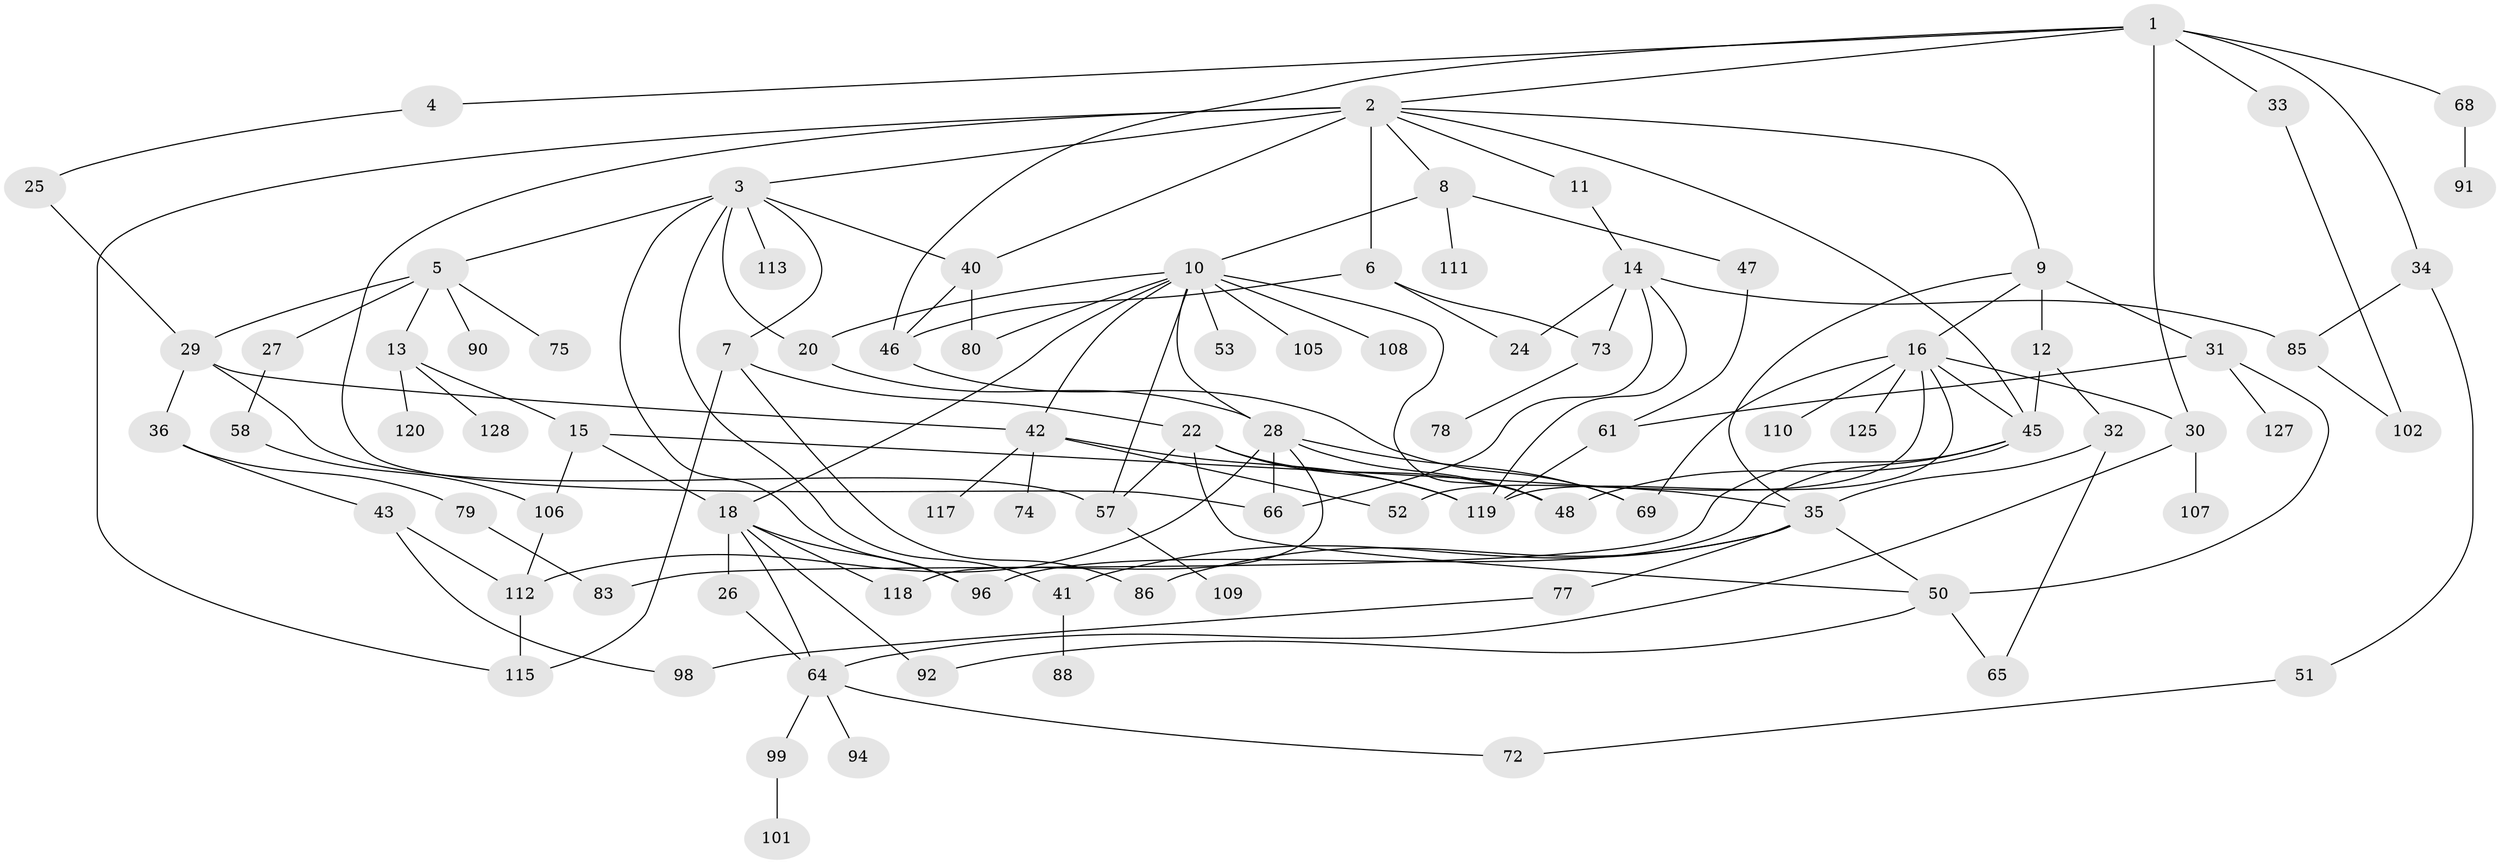 // Generated by graph-tools (version 1.1) at 2025/51/02/27/25 19:51:38]
// undirected, 90 vertices, 141 edges
graph export_dot {
graph [start="1"]
  node [color=gray90,style=filled];
  1 [super="+49"];
  2 [super="+114"];
  3 [super="+17"];
  4;
  5 [super="+59"];
  6 [super="+62"];
  7 [super="+55"];
  8 [super="+23"];
  9;
  10 [super="+60"];
  11 [super="+37"];
  12;
  13 [super="+82"];
  14 [super="+63"];
  15 [super="+38"];
  16 [super="+21"];
  18 [super="+19"];
  20;
  22 [super="+93"];
  24;
  25;
  26;
  27 [super="+39"];
  28 [super="+54"];
  29 [super="+123"];
  30 [super="+44"];
  31;
  32;
  33;
  34;
  35 [super="+100"];
  36;
  40 [super="+89"];
  41 [super="+84"];
  42 [super="+70"];
  43 [super="+56"];
  45 [super="+97"];
  46;
  47 [super="+87"];
  48;
  50 [super="+103"];
  51 [super="+81"];
  52 [super="+95"];
  53;
  57;
  58 [super="+76"];
  61 [super="+71"];
  64 [super="+67"];
  65;
  66;
  68;
  69;
  72;
  73;
  74;
  75;
  77;
  78;
  79 [super="+104"];
  80;
  83;
  85 [super="+116"];
  86;
  88;
  90;
  91;
  92;
  94;
  96;
  98;
  99;
  101;
  102 [super="+124"];
  105;
  106 [super="+121"];
  107;
  108;
  109;
  110;
  111;
  112 [super="+122"];
  113;
  115 [super="+126"];
  117;
  118;
  119;
  120;
  125;
  127;
  128;
  1 -- 2;
  1 -- 4;
  1 -- 33;
  1 -- 34;
  1 -- 68;
  1 -- 30;
  1 -- 46;
  2 -- 3;
  2 -- 6;
  2 -- 8;
  2 -- 9;
  2 -- 11;
  2 -- 40 [weight=2];
  2 -- 66;
  2 -- 115;
  2 -- 45;
  3 -- 5;
  3 -- 7;
  3 -- 20;
  3 -- 96;
  3 -- 113;
  3 -- 40;
  3 -- 41;
  4 -- 25;
  5 -- 13;
  5 -- 27;
  5 -- 75;
  5 -- 90;
  5 -- 29;
  6 -- 24;
  6 -- 46;
  6 -- 73;
  7 -- 22;
  7 -- 86;
  7 -- 115;
  8 -- 10;
  8 -- 47;
  8 -- 111;
  9 -- 12;
  9 -- 16;
  9 -- 31;
  9 -- 35;
  10 -- 20;
  10 -- 53 [weight=2];
  10 -- 105;
  10 -- 28;
  10 -- 48;
  10 -- 80;
  10 -- 18;
  10 -- 57;
  10 -- 108;
  10 -- 42;
  11 -- 14;
  12 -- 32;
  12 -- 45;
  13 -- 15;
  13 -- 120;
  13 -- 128;
  14 -- 73;
  14 -- 66;
  14 -- 85;
  14 -- 119;
  14 -- 24;
  15 -- 18;
  15 -- 35;
  15 -- 106;
  16 -- 30;
  16 -- 52;
  16 -- 69;
  16 -- 125;
  16 -- 119;
  16 -- 45;
  16 -- 110;
  18 -- 26;
  18 -- 64;
  18 -- 96;
  18 -- 92;
  18 -- 118;
  20 -- 28;
  22 -- 57;
  22 -- 48;
  22 -- 119;
  22 -- 50;
  25 -- 29;
  26 -- 64;
  27 -- 58;
  28 -- 112;
  28 -- 118;
  28 -- 66;
  28 -- 48;
  28 -- 69;
  29 -- 36;
  29 -- 42;
  29 -- 57;
  30 -- 107;
  30 -- 64;
  31 -- 50;
  31 -- 61;
  31 -- 127;
  32 -- 65;
  32 -- 35;
  33 -- 102;
  34 -- 51;
  34 -- 85;
  35 -- 77;
  35 -- 50;
  35 -- 41;
  35 -- 86;
  36 -- 43;
  36 -- 79;
  40 -- 46;
  40 -- 80;
  41 -- 88;
  42 -- 74;
  42 -- 117;
  42 -- 119;
  42 -- 52;
  43 -- 98;
  43 -- 112;
  45 -- 48;
  45 -- 83;
  45 -- 96;
  46 -- 69;
  47 -- 61;
  50 -- 92;
  50 -- 65;
  51 -- 72;
  57 -- 109;
  58 -- 106;
  61 -- 119;
  64 -- 99;
  64 -- 72;
  64 -- 94;
  68 -- 91;
  73 -- 78;
  77 -- 98;
  79 -- 83;
  85 -- 102;
  99 -- 101;
  106 -- 112;
  112 -- 115;
}
